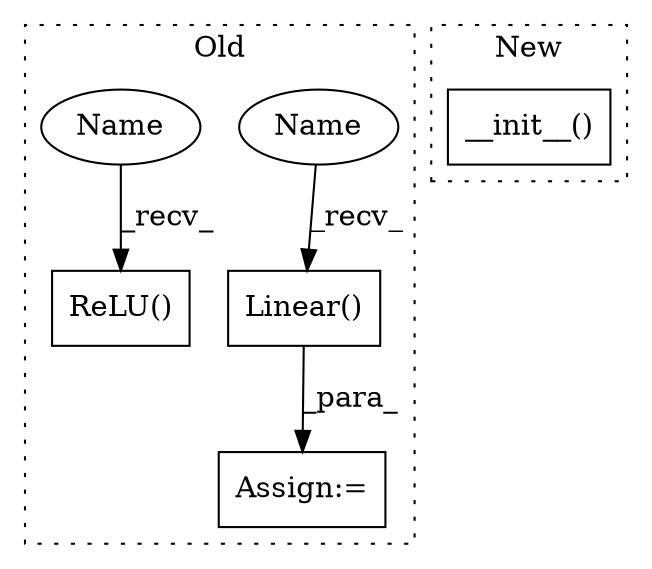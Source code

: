 digraph G {
subgraph cluster0 {
1 [label="ReLU()" a="75" s="289" l="21" shape="box"];
3 [label="Linear()" a="75" s="226,267" l="10,1" shape="box"];
4 [label="Assign:=" a="68" s="223" l="3" shape="box"];
5 [label="Name" a="87" s="226" l="2" shape="ellipse"];
6 [label="Name" a="87" s="289" l="2" shape="ellipse"];
label = "Old";
style="dotted";
}
subgraph cluster1 {
2 [label="__init__()" a="75" s="1139,1202" l="30,1" shape="box"];
label = "New";
style="dotted";
}
3 -> 4 [label="_para_"];
5 -> 3 [label="_recv_"];
6 -> 1 [label="_recv_"];
}